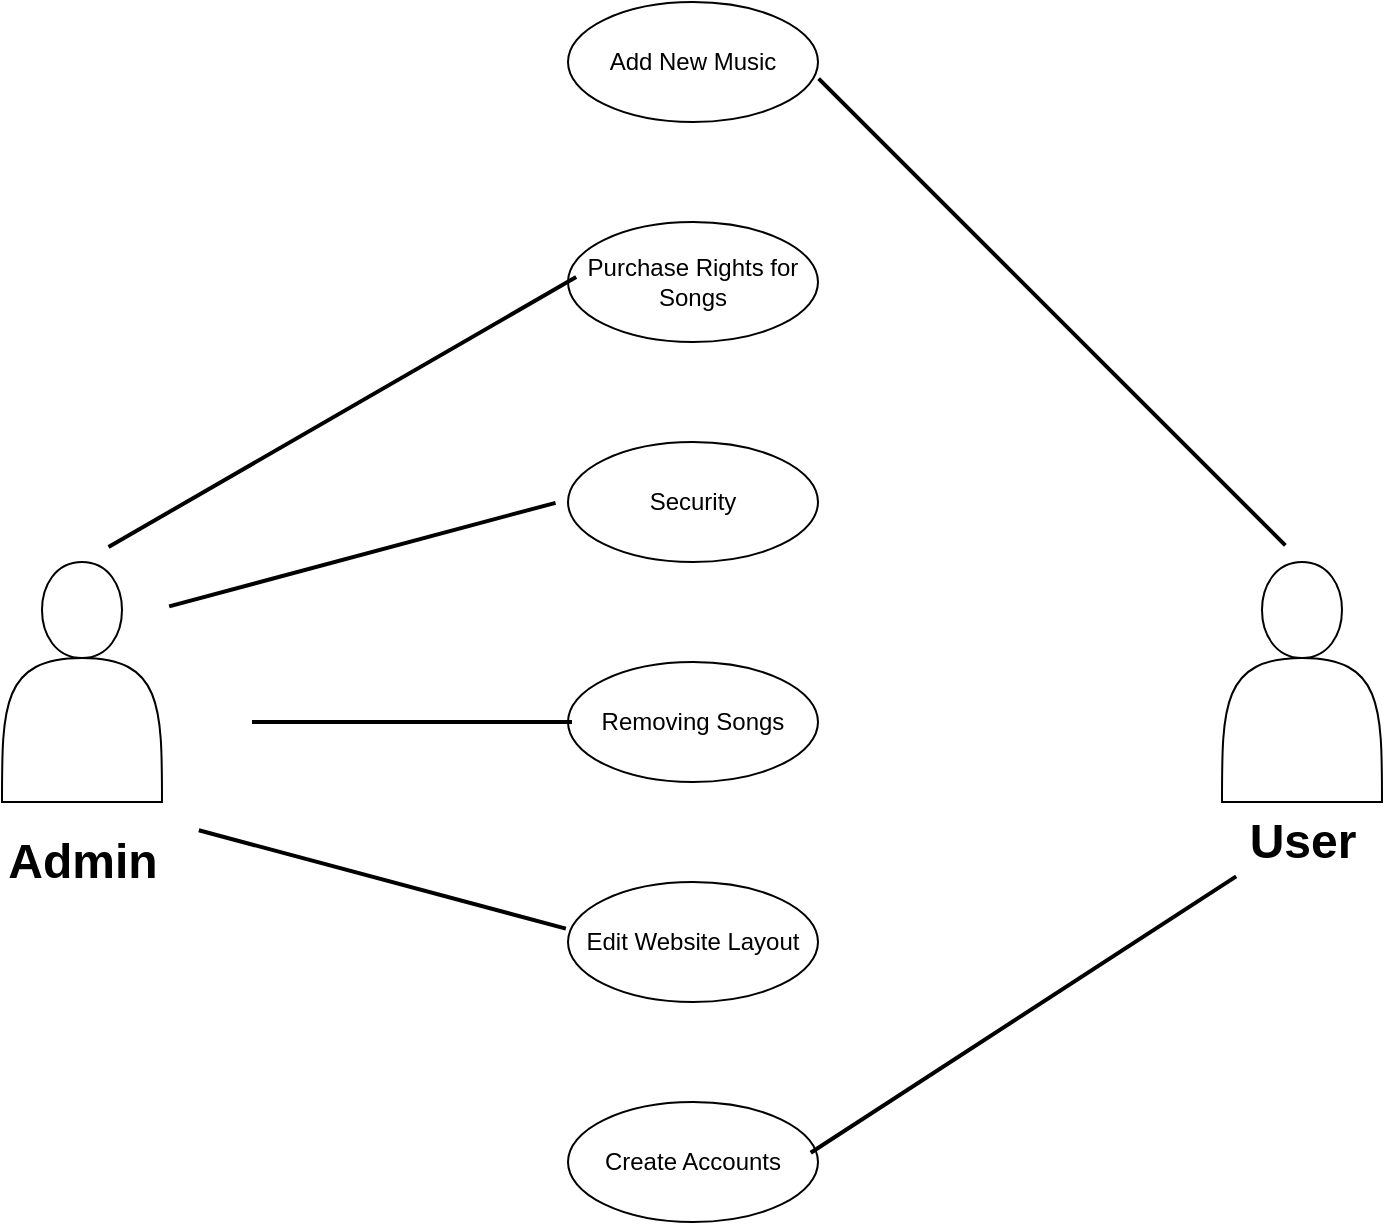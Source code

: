 <mxfile version="20.8.16" type="device"><diagram name="Page-1" id="ixjrIcr5Srpv3BOiXZXi"><mxGraphModel dx="2074" dy="1142" grid="1" gridSize="10" guides="1" tooltips="1" connect="1" arrows="1" fold="1" page="1" pageScale="1" pageWidth="850" pageHeight="1100" math="0" shadow="0"><root><mxCell id="0"/><mxCell id="1" parent="0"/><mxCell id="wKSOn6i3xJ7yOZ5CwuQK-1" value="" style="shape=actor;whiteSpace=wrap;html=1;" vertex="1" parent="1"><mxGeometry x="80" y="520" width="80" height="120" as="geometry"/></mxCell><mxCell id="wKSOn6i3xJ7yOZ5CwuQK-2" value="" style="shape=actor;whiteSpace=wrap;html=1;" vertex="1" parent="1"><mxGeometry x="690" y="520" width="80" height="120" as="geometry"/></mxCell><mxCell id="wKSOn6i3xJ7yOZ5CwuQK-3" value="Add New Music" style="ellipse;whiteSpace=wrap;html=1;align=center;newEdgeStyle={&quot;edgeStyle&quot;:&quot;entityRelationEdgeStyle&quot;,&quot;startArrow&quot;:&quot;none&quot;,&quot;endArrow&quot;:&quot;none&quot;,&quot;segment&quot;:10,&quot;curved&quot;:1,&quot;sourcePerimeterSpacing&quot;:0,&quot;targetPerimeterSpacing&quot;:0};treeFolding=1;treeMoving=1;" vertex="1" parent="1"><mxGeometry x="363" y="240" width="125" height="60" as="geometry"/></mxCell><mxCell id="wKSOn6i3xJ7yOZ5CwuQK-4" value="Purchase Rights for Songs" style="ellipse;whiteSpace=wrap;html=1;align=center;newEdgeStyle={&quot;edgeStyle&quot;:&quot;entityRelationEdgeStyle&quot;,&quot;startArrow&quot;:&quot;none&quot;,&quot;endArrow&quot;:&quot;none&quot;,&quot;segment&quot;:10,&quot;curved&quot;:1,&quot;sourcePerimeterSpacing&quot;:0,&quot;targetPerimeterSpacing&quot;:0};treeFolding=1;treeMoving=1;" vertex="1" parent="1"><mxGeometry x="363" y="350" width="125" height="60" as="geometry"/></mxCell><mxCell id="wKSOn6i3xJ7yOZ5CwuQK-5" value="Security" style="ellipse;whiteSpace=wrap;html=1;align=center;newEdgeStyle={&quot;edgeStyle&quot;:&quot;entityRelationEdgeStyle&quot;,&quot;startArrow&quot;:&quot;none&quot;,&quot;endArrow&quot;:&quot;none&quot;,&quot;segment&quot;:10,&quot;curved&quot;:1,&quot;sourcePerimeterSpacing&quot;:0,&quot;targetPerimeterSpacing&quot;:0};treeFolding=1;treeMoving=1;" vertex="1" parent="1"><mxGeometry x="363" y="460" width="125" height="60" as="geometry"/></mxCell><mxCell id="wKSOn6i3xJ7yOZ5CwuQK-6" value="Removing Songs" style="ellipse;whiteSpace=wrap;html=1;align=center;newEdgeStyle={&quot;edgeStyle&quot;:&quot;entityRelationEdgeStyle&quot;,&quot;startArrow&quot;:&quot;none&quot;,&quot;endArrow&quot;:&quot;none&quot;,&quot;segment&quot;:10,&quot;curved&quot;:1,&quot;sourcePerimeterSpacing&quot;:0,&quot;targetPerimeterSpacing&quot;:0};treeFolding=1;treeMoving=1;" vertex="1" parent="1"><mxGeometry x="363" y="570" width="125" height="60" as="geometry"/></mxCell><mxCell id="wKSOn6i3xJ7yOZ5CwuQK-7" value="Edit Website Layout" style="ellipse;whiteSpace=wrap;html=1;align=center;newEdgeStyle={&quot;edgeStyle&quot;:&quot;entityRelationEdgeStyle&quot;,&quot;startArrow&quot;:&quot;none&quot;,&quot;endArrow&quot;:&quot;none&quot;,&quot;segment&quot;:10,&quot;curved&quot;:1,&quot;sourcePerimeterSpacing&quot;:0,&quot;targetPerimeterSpacing&quot;:0};treeFolding=1;treeMoving=1;" vertex="1" parent="1"><mxGeometry x="363" y="680" width="125" height="60" as="geometry"/></mxCell><mxCell id="wKSOn6i3xJ7yOZ5CwuQK-8" value="Create Accounts" style="ellipse;whiteSpace=wrap;html=1;align=center;newEdgeStyle={&quot;edgeStyle&quot;:&quot;entityRelationEdgeStyle&quot;,&quot;startArrow&quot;:&quot;none&quot;,&quot;endArrow&quot;:&quot;none&quot;,&quot;segment&quot;:10,&quot;curved&quot;:1,&quot;sourcePerimeterSpacing&quot;:0,&quot;targetPerimeterSpacing&quot;:0};treeFolding=1;treeMoving=1;" vertex="1" parent="1"><mxGeometry x="363" y="790" width="125" height="60" as="geometry"/></mxCell><mxCell id="wKSOn6i3xJ7yOZ5CwuQK-9" value="" style="line;strokeWidth=2;direction=south;html=1;rotation=-90;" vertex="1" parent="1"><mxGeometry x="280" y="520" width="10" height="160" as="geometry"/></mxCell><mxCell id="wKSOn6i3xJ7yOZ5CwuQK-10" value="" style="line;strokeWidth=2;direction=south;html=1;rotation=-105;" vertex="1" parent="1"><mxGeometry x="255.17" y="416.29" width="10" height="200" as="geometry"/></mxCell><mxCell id="wKSOn6i3xJ7yOZ5CwuQK-11" value="" style="line;strokeWidth=2;direction=south;html=1;rotation=-120;" vertex="1" parent="1"><mxGeometry x="245.17" y="310" width="10" height="270" as="geometry"/></mxCell><mxCell id="wKSOn6i3xJ7yOZ5CwuQK-12" value="" style="line;strokeWidth=2;direction=south;html=1;rotation=-45;" vertex="1" parent="1"><mxGeometry x="600" y="230" width="10" height="330" as="geometry"/></mxCell><mxCell id="wKSOn6i3xJ7yOZ5CwuQK-13" value="" style="line;strokeWidth=2;direction=south;html=1;rotation=-75;" vertex="1" parent="1"><mxGeometry x="265.17" y="583.71" width="10" height="190" as="geometry"/></mxCell><mxCell id="wKSOn6i3xJ7yOZ5CwuQK-14" value="" style="line;strokeWidth=2;direction=south;html=1;rotation=57;" vertex="1" parent="1"><mxGeometry x="585.73" y="619.45" width="10" height="253.66" as="geometry"/></mxCell><mxCell id="wKSOn6i3xJ7yOZ5CwuQK-15" value="Admin" style="text;strokeColor=none;fillColor=none;html=1;fontSize=24;fontStyle=1;verticalAlign=middle;align=center;" vertex="1" parent="1"><mxGeometry x="80" y="650" width="80" height="40" as="geometry"/></mxCell><mxCell id="wKSOn6i3xJ7yOZ5CwuQK-16" value="User" style="text;strokeColor=none;fillColor=none;html=1;fontSize=24;fontStyle=1;verticalAlign=middle;align=center;" vertex="1" parent="1"><mxGeometry x="690" y="640" width="80" height="40" as="geometry"/></mxCell></root></mxGraphModel></diagram></mxfile>